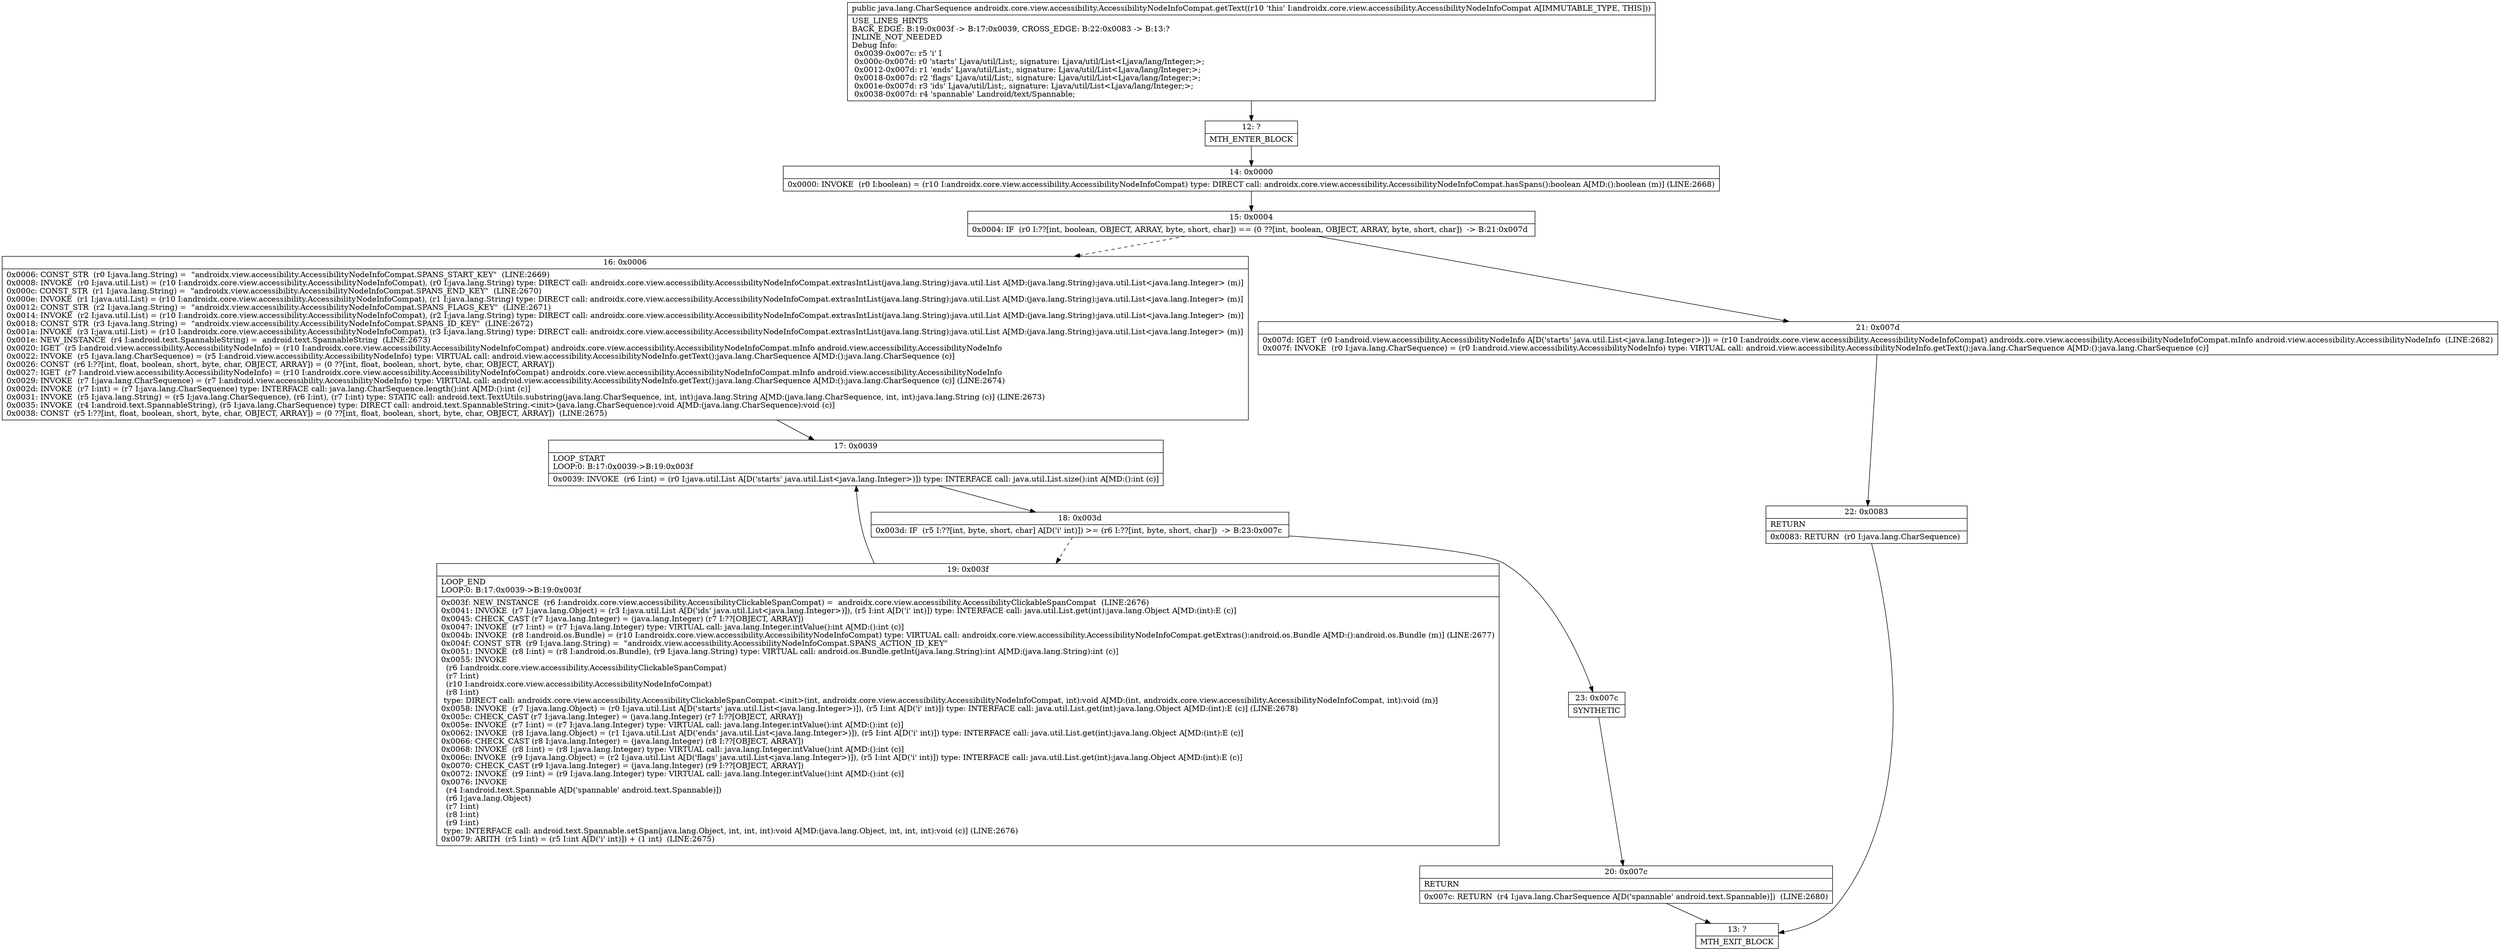digraph "CFG forandroidx.core.view.accessibility.AccessibilityNodeInfoCompat.getText()Ljava\/lang\/CharSequence;" {
Node_12 [shape=record,label="{12\:\ ?|MTH_ENTER_BLOCK\l}"];
Node_14 [shape=record,label="{14\:\ 0x0000|0x0000: INVOKE  (r0 I:boolean) = (r10 I:androidx.core.view.accessibility.AccessibilityNodeInfoCompat) type: DIRECT call: androidx.core.view.accessibility.AccessibilityNodeInfoCompat.hasSpans():boolean A[MD:():boolean (m)] (LINE:2668)\l}"];
Node_15 [shape=record,label="{15\:\ 0x0004|0x0004: IF  (r0 I:??[int, boolean, OBJECT, ARRAY, byte, short, char]) == (0 ??[int, boolean, OBJECT, ARRAY, byte, short, char])  \-\> B:21:0x007d \l}"];
Node_16 [shape=record,label="{16\:\ 0x0006|0x0006: CONST_STR  (r0 I:java.lang.String) =  \"androidx.view.accessibility.AccessibilityNodeInfoCompat.SPANS_START_KEY\"  (LINE:2669)\l0x0008: INVOKE  (r0 I:java.util.List) = (r10 I:androidx.core.view.accessibility.AccessibilityNodeInfoCompat), (r0 I:java.lang.String) type: DIRECT call: androidx.core.view.accessibility.AccessibilityNodeInfoCompat.extrasIntList(java.lang.String):java.util.List A[MD:(java.lang.String):java.util.List\<java.lang.Integer\> (m)]\l0x000c: CONST_STR  (r1 I:java.lang.String) =  \"androidx.view.accessibility.AccessibilityNodeInfoCompat.SPANS_END_KEY\"  (LINE:2670)\l0x000e: INVOKE  (r1 I:java.util.List) = (r10 I:androidx.core.view.accessibility.AccessibilityNodeInfoCompat), (r1 I:java.lang.String) type: DIRECT call: androidx.core.view.accessibility.AccessibilityNodeInfoCompat.extrasIntList(java.lang.String):java.util.List A[MD:(java.lang.String):java.util.List\<java.lang.Integer\> (m)]\l0x0012: CONST_STR  (r2 I:java.lang.String) =  \"androidx.view.accessibility.AccessibilityNodeInfoCompat.SPANS_FLAGS_KEY\"  (LINE:2671)\l0x0014: INVOKE  (r2 I:java.util.List) = (r10 I:androidx.core.view.accessibility.AccessibilityNodeInfoCompat), (r2 I:java.lang.String) type: DIRECT call: androidx.core.view.accessibility.AccessibilityNodeInfoCompat.extrasIntList(java.lang.String):java.util.List A[MD:(java.lang.String):java.util.List\<java.lang.Integer\> (m)]\l0x0018: CONST_STR  (r3 I:java.lang.String) =  \"androidx.view.accessibility.AccessibilityNodeInfoCompat.SPANS_ID_KEY\"  (LINE:2672)\l0x001a: INVOKE  (r3 I:java.util.List) = (r10 I:androidx.core.view.accessibility.AccessibilityNodeInfoCompat), (r3 I:java.lang.String) type: DIRECT call: androidx.core.view.accessibility.AccessibilityNodeInfoCompat.extrasIntList(java.lang.String):java.util.List A[MD:(java.lang.String):java.util.List\<java.lang.Integer\> (m)]\l0x001e: NEW_INSTANCE  (r4 I:android.text.SpannableString) =  android.text.SpannableString  (LINE:2673)\l0x0020: IGET  (r5 I:android.view.accessibility.AccessibilityNodeInfo) = (r10 I:androidx.core.view.accessibility.AccessibilityNodeInfoCompat) androidx.core.view.accessibility.AccessibilityNodeInfoCompat.mInfo android.view.accessibility.AccessibilityNodeInfo \l0x0022: INVOKE  (r5 I:java.lang.CharSequence) = (r5 I:android.view.accessibility.AccessibilityNodeInfo) type: VIRTUAL call: android.view.accessibility.AccessibilityNodeInfo.getText():java.lang.CharSequence A[MD:():java.lang.CharSequence (c)]\l0x0026: CONST  (r6 I:??[int, float, boolean, short, byte, char, OBJECT, ARRAY]) = (0 ??[int, float, boolean, short, byte, char, OBJECT, ARRAY]) \l0x0027: IGET  (r7 I:android.view.accessibility.AccessibilityNodeInfo) = (r10 I:androidx.core.view.accessibility.AccessibilityNodeInfoCompat) androidx.core.view.accessibility.AccessibilityNodeInfoCompat.mInfo android.view.accessibility.AccessibilityNodeInfo \l0x0029: INVOKE  (r7 I:java.lang.CharSequence) = (r7 I:android.view.accessibility.AccessibilityNodeInfo) type: VIRTUAL call: android.view.accessibility.AccessibilityNodeInfo.getText():java.lang.CharSequence A[MD:():java.lang.CharSequence (c)] (LINE:2674)\l0x002d: INVOKE  (r7 I:int) = (r7 I:java.lang.CharSequence) type: INTERFACE call: java.lang.CharSequence.length():int A[MD:():int (c)]\l0x0031: INVOKE  (r5 I:java.lang.String) = (r5 I:java.lang.CharSequence), (r6 I:int), (r7 I:int) type: STATIC call: android.text.TextUtils.substring(java.lang.CharSequence, int, int):java.lang.String A[MD:(java.lang.CharSequence, int, int):java.lang.String (c)] (LINE:2673)\l0x0035: INVOKE  (r4 I:android.text.SpannableString), (r5 I:java.lang.CharSequence) type: DIRECT call: android.text.SpannableString.\<init\>(java.lang.CharSequence):void A[MD:(java.lang.CharSequence):void (c)]\l0x0038: CONST  (r5 I:??[int, float, boolean, short, byte, char, OBJECT, ARRAY]) = (0 ??[int, float, boolean, short, byte, char, OBJECT, ARRAY])  (LINE:2675)\l}"];
Node_17 [shape=record,label="{17\:\ 0x0039|LOOP_START\lLOOP:0: B:17:0x0039\-\>B:19:0x003f\l|0x0039: INVOKE  (r6 I:int) = (r0 I:java.util.List A[D('starts' java.util.List\<java.lang.Integer\>)]) type: INTERFACE call: java.util.List.size():int A[MD:():int (c)]\l}"];
Node_18 [shape=record,label="{18\:\ 0x003d|0x003d: IF  (r5 I:??[int, byte, short, char] A[D('i' int)]) \>= (r6 I:??[int, byte, short, char])  \-\> B:23:0x007c \l}"];
Node_19 [shape=record,label="{19\:\ 0x003f|LOOP_END\lLOOP:0: B:17:0x0039\-\>B:19:0x003f\l|0x003f: NEW_INSTANCE  (r6 I:androidx.core.view.accessibility.AccessibilityClickableSpanCompat) =  androidx.core.view.accessibility.AccessibilityClickableSpanCompat  (LINE:2676)\l0x0041: INVOKE  (r7 I:java.lang.Object) = (r3 I:java.util.List A[D('ids' java.util.List\<java.lang.Integer\>)]), (r5 I:int A[D('i' int)]) type: INTERFACE call: java.util.List.get(int):java.lang.Object A[MD:(int):E (c)]\l0x0045: CHECK_CAST (r7 I:java.lang.Integer) = (java.lang.Integer) (r7 I:??[OBJECT, ARRAY]) \l0x0047: INVOKE  (r7 I:int) = (r7 I:java.lang.Integer) type: VIRTUAL call: java.lang.Integer.intValue():int A[MD:():int (c)]\l0x004b: INVOKE  (r8 I:android.os.Bundle) = (r10 I:androidx.core.view.accessibility.AccessibilityNodeInfoCompat) type: VIRTUAL call: androidx.core.view.accessibility.AccessibilityNodeInfoCompat.getExtras():android.os.Bundle A[MD:():android.os.Bundle (m)] (LINE:2677)\l0x004f: CONST_STR  (r9 I:java.lang.String) =  \"androidx.view.accessibility.AccessibilityNodeInfoCompat.SPANS_ACTION_ID_KEY\" \l0x0051: INVOKE  (r8 I:int) = (r8 I:android.os.Bundle), (r9 I:java.lang.String) type: VIRTUAL call: android.os.Bundle.getInt(java.lang.String):int A[MD:(java.lang.String):int (c)]\l0x0055: INVOKE  \l  (r6 I:androidx.core.view.accessibility.AccessibilityClickableSpanCompat)\l  (r7 I:int)\l  (r10 I:androidx.core.view.accessibility.AccessibilityNodeInfoCompat)\l  (r8 I:int)\l type: DIRECT call: androidx.core.view.accessibility.AccessibilityClickableSpanCompat.\<init\>(int, androidx.core.view.accessibility.AccessibilityNodeInfoCompat, int):void A[MD:(int, androidx.core.view.accessibility.AccessibilityNodeInfoCompat, int):void (m)]\l0x0058: INVOKE  (r7 I:java.lang.Object) = (r0 I:java.util.List A[D('starts' java.util.List\<java.lang.Integer\>)]), (r5 I:int A[D('i' int)]) type: INTERFACE call: java.util.List.get(int):java.lang.Object A[MD:(int):E (c)] (LINE:2678)\l0x005c: CHECK_CAST (r7 I:java.lang.Integer) = (java.lang.Integer) (r7 I:??[OBJECT, ARRAY]) \l0x005e: INVOKE  (r7 I:int) = (r7 I:java.lang.Integer) type: VIRTUAL call: java.lang.Integer.intValue():int A[MD:():int (c)]\l0x0062: INVOKE  (r8 I:java.lang.Object) = (r1 I:java.util.List A[D('ends' java.util.List\<java.lang.Integer\>)]), (r5 I:int A[D('i' int)]) type: INTERFACE call: java.util.List.get(int):java.lang.Object A[MD:(int):E (c)]\l0x0066: CHECK_CAST (r8 I:java.lang.Integer) = (java.lang.Integer) (r8 I:??[OBJECT, ARRAY]) \l0x0068: INVOKE  (r8 I:int) = (r8 I:java.lang.Integer) type: VIRTUAL call: java.lang.Integer.intValue():int A[MD:():int (c)]\l0x006c: INVOKE  (r9 I:java.lang.Object) = (r2 I:java.util.List A[D('flags' java.util.List\<java.lang.Integer\>)]), (r5 I:int A[D('i' int)]) type: INTERFACE call: java.util.List.get(int):java.lang.Object A[MD:(int):E (c)]\l0x0070: CHECK_CAST (r9 I:java.lang.Integer) = (java.lang.Integer) (r9 I:??[OBJECT, ARRAY]) \l0x0072: INVOKE  (r9 I:int) = (r9 I:java.lang.Integer) type: VIRTUAL call: java.lang.Integer.intValue():int A[MD:():int (c)]\l0x0076: INVOKE  \l  (r4 I:android.text.Spannable A[D('spannable' android.text.Spannable)])\l  (r6 I:java.lang.Object)\l  (r7 I:int)\l  (r8 I:int)\l  (r9 I:int)\l type: INTERFACE call: android.text.Spannable.setSpan(java.lang.Object, int, int, int):void A[MD:(java.lang.Object, int, int, int):void (c)] (LINE:2676)\l0x0079: ARITH  (r5 I:int) = (r5 I:int A[D('i' int)]) + (1 int)  (LINE:2675)\l}"];
Node_23 [shape=record,label="{23\:\ 0x007c|SYNTHETIC\l}"];
Node_20 [shape=record,label="{20\:\ 0x007c|RETURN\l|0x007c: RETURN  (r4 I:java.lang.CharSequence A[D('spannable' android.text.Spannable)])  (LINE:2680)\l}"];
Node_13 [shape=record,label="{13\:\ ?|MTH_EXIT_BLOCK\l}"];
Node_21 [shape=record,label="{21\:\ 0x007d|0x007d: IGET  (r0 I:android.view.accessibility.AccessibilityNodeInfo A[D('starts' java.util.List\<java.lang.Integer\>)]) = (r10 I:androidx.core.view.accessibility.AccessibilityNodeInfoCompat) androidx.core.view.accessibility.AccessibilityNodeInfoCompat.mInfo android.view.accessibility.AccessibilityNodeInfo  (LINE:2682)\l0x007f: INVOKE  (r0 I:java.lang.CharSequence) = (r0 I:android.view.accessibility.AccessibilityNodeInfo) type: VIRTUAL call: android.view.accessibility.AccessibilityNodeInfo.getText():java.lang.CharSequence A[MD:():java.lang.CharSequence (c)]\l}"];
Node_22 [shape=record,label="{22\:\ 0x0083|RETURN\l|0x0083: RETURN  (r0 I:java.lang.CharSequence) \l}"];
MethodNode[shape=record,label="{public java.lang.CharSequence androidx.core.view.accessibility.AccessibilityNodeInfoCompat.getText((r10 'this' I:androidx.core.view.accessibility.AccessibilityNodeInfoCompat A[IMMUTABLE_TYPE, THIS]))  | USE_LINES_HINTS\lBACK_EDGE: B:19:0x003f \-\> B:17:0x0039, CROSS_EDGE: B:22:0x0083 \-\> B:13:?\lINLINE_NOT_NEEDED\lDebug Info:\l  0x0039\-0x007c: r5 'i' I\l  0x000c\-0x007d: r0 'starts' Ljava\/util\/List;, signature: Ljava\/util\/List\<Ljava\/lang\/Integer;\>;\l  0x0012\-0x007d: r1 'ends' Ljava\/util\/List;, signature: Ljava\/util\/List\<Ljava\/lang\/Integer;\>;\l  0x0018\-0x007d: r2 'flags' Ljava\/util\/List;, signature: Ljava\/util\/List\<Ljava\/lang\/Integer;\>;\l  0x001e\-0x007d: r3 'ids' Ljava\/util\/List;, signature: Ljava\/util\/List\<Ljava\/lang\/Integer;\>;\l  0x0038\-0x007d: r4 'spannable' Landroid\/text\/Spannable;\l}"];
MethodNode -> Node_12;Node_12 -> Node_14;
Node_14 -> Node_15;
Node_15 -> Node_16[style=dashed];
Node_15 -> Node_21;
Node_16 -> Node_17;
Node_17 -> Node_18;
Node_18 -> Node_19[style=dashed];
Node_18 -> Node_23;
Node_19 -> Node_17;
Node_23 -> Node_20;
Node_20 -> Node_13;
Node_21 -> Node_22;
Node_22 -> Node_13;
}

